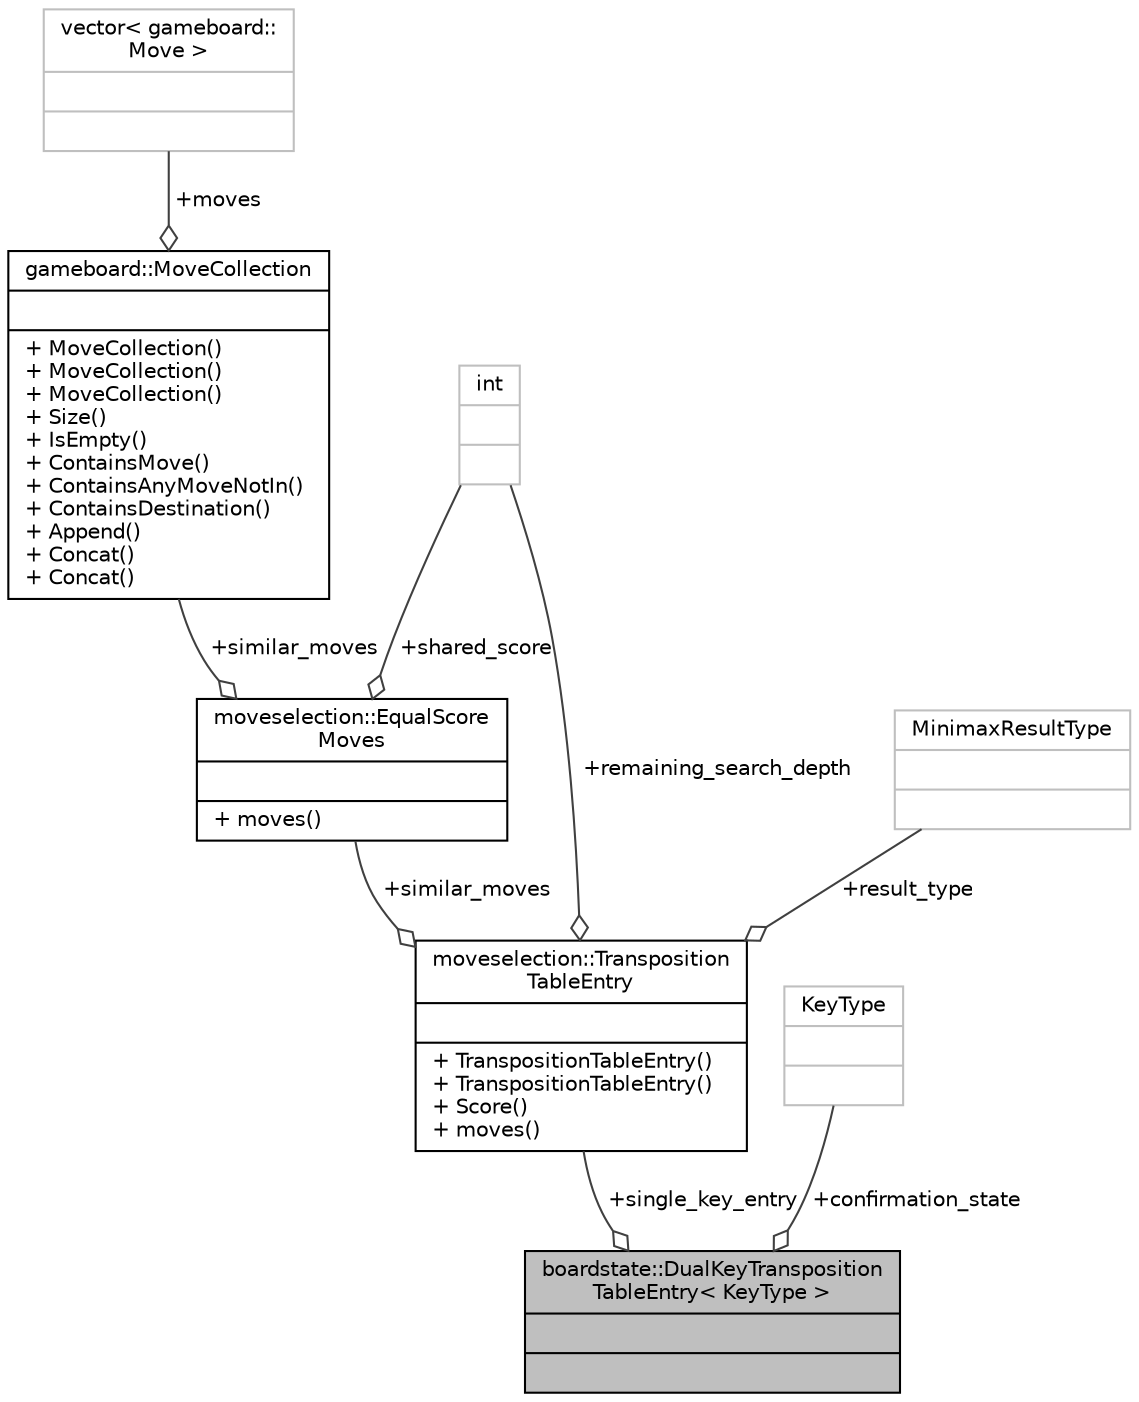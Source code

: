 digraph "boardstate::DualKeyTranspositionTableEntry&lt; KeyType &gt;"
{
 // LATEX_PDF_SIZE
  edge [fontname="Helvetica",fontsize="10",labelfontname="Helvetica",labelfontsize="10"];
  node [fontname="Helvetica",fontsize="10",shape=record];
  Node1 [label="{boardstate::DualKeyTransposition\lTableEntry\< KeyType \>\n||}",height=0.2,width=0.4,color="black", fillcolor="grey75", style="filled", fontcolor="black",tooltip=" "];
  Node2 -> Node1 [color="grey25",fontsize="10",style="solid",label=" +single_key_entry" ,arrowhead="odiamond",fontname="Helvetica"];
  Node2 [label="{moveselection::Transposition\lTableEntry\n||+ TranspositionTableEntry()\l+ TranspositionTableEntry()\l+ Score()\l+ moves()\l}",height=0.2,width=0.4,color="black", fillcolor="white", style="filled",URL="$structmoveselection_1_1TranspositionTableEntry.html",tooltip="Data structure that holds a moveselection::EqualScoreMoves and other search-related info obtained fro..."];
  Node3 -> Node2 [color="grey25",fontsize="10",style="solid",label=" +similar_moves" ,arrowhead="odiamond",fontname="Helvetica"];
  Node3 [label="{moveselection::EqualScore\lMoves\n||+ moves()\l}",height=0.2,width=0.4,color="black", fillcolor="white", style="filled",URL="$structmoveselection_1_1EqualScoreMoves.html",tooltip="Holds a gameboard::MoveCollection in which all gameboard::Move have the same value (as perceived by a..."];
  Node4 -> Node3 [color="grey25",fontsize="10",style="solid",label=" +similar_moves" ,arrowhead="odiamond",fontname="Helvetica"];
  Node4 [label="{gameboard::MoveCollection\n||+ MoveCollection()\l+ MoveCollection()\l+ MoveCollection()\l+ Size()\l+ IsEmpty()\l+ ContainsMove()\l+ ContainsAnyMoveNotIn()\l+ ContainsDestination()\l+ Append()\l+ Concat()\l+ Concat()\l}",height=0.2,width=0.4,color="black", fillcolor="white", style="filled",URL="$structgameboard_1_1MoveCollection.html",tooltip="A container for multiple gameboard::Move objects."];
  Node5 -> Node4 [color="grey25",fontsize="10",style="solid",label=" +moves" ,arrowhead="odiamond",fontname="Helvetica"];
  Node5 [label="{vector\< gameboard::\lMove \>\n||}",height=0.2,width=0.4,color="grey75", fillcolor="white", style="filled",tooltip=" "];
  Node6 -> Node3 [color="grey25",fontsize="10",style="solid",label=" +shared_score" ,arrowhead="odiamond",fontname="Helvetica"];
  Node6 [label="{int\n||}",height=0.2,width=0.4,color="grey75", fillcolor="white", style="filled",tooltip=" "];
  Node6 -> Node2 [color="grey25",fontsize="10",style="solid",label=" +remaining_search_depth" ,arrowhead="odiamond",fontname="Helvetica"];
  Node7 -> Node2 [color="grey25",fontsize="10",style="solid",label=" +result_type" ,arrowhead="odiamond",fontname="Helvetica"];
  Node7 [label="{MinimaxResultType\n||}",height=0.2,width=0.4,color="grey75", fillcolor="white", style="filled",tooltip=" "];
  Node8 -> Node1 [color="grey25",fontsize="10",style="solid",label=" +confirmation_state" ,arrowhead="odiamond",fontname="Helvetica"];
  Node8 [label="{KeyType\n||}",height=0.2,width=0.4,color="grey75", fillcolor="white", style="filled",tooltip=" "];
}
